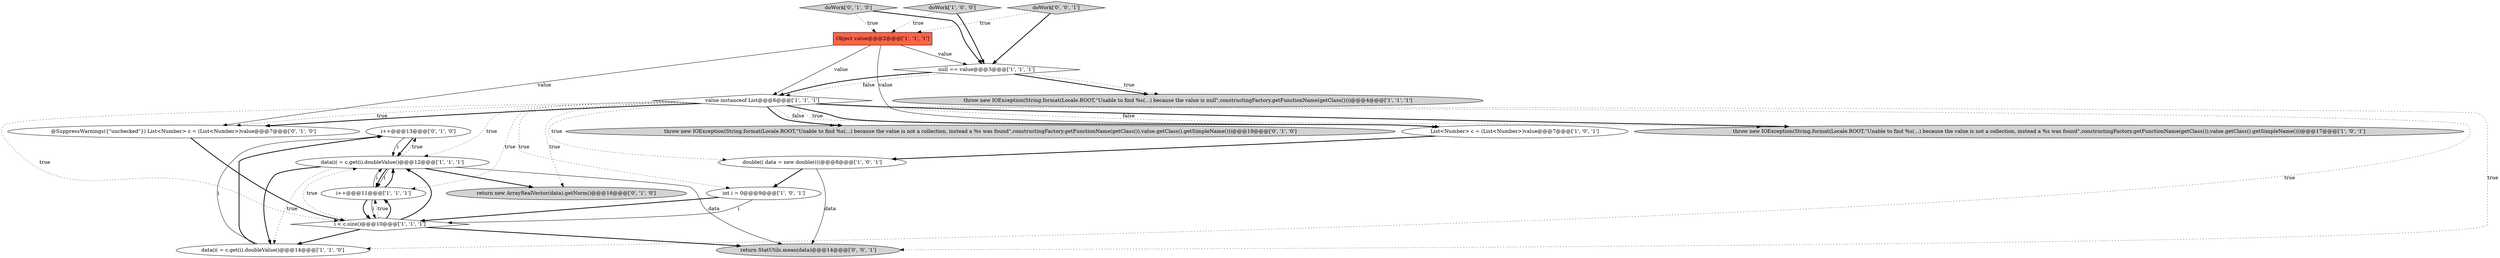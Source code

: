 digraph {
13 [style = filled, label = "i++@@@13@@@['0', '1', '0']", fillcolor = white, shape = ellipse image = "AAA0AAABBB2BBB"];
6 [style = filled, label = "double(( data = new double((((@@@8@@@['1', '0', '1']", fillcolor = white, shape = ellipse image = "AAA0AAABBB1BBB"];
9 [style = filled, label = "Object value@@@2@@@['1', '1', '1']", fillcolor = tomato, shape = box image = "AAA0AAABBB1BBB"];
8 [style = filled, label = "i++@@@11@@@['1', '1', '1']", fillcolor = white, shape = ellipse image = "AAA0AAABBB1BBB"];
0 [style = filled, label = "int i = 0@@@9@@@['1', '0', '1']", fillcolor = white, shape = ellipse image = "AAA0AAABBB1BBB"];
1 [style = filled, label = "data(i( = c.get(i).doubleValue()@@@14@@@['1', '1', '0']", fillcolor = white, shape = ellipse image = "AAA0AAABBB1BBB"];
14 [style = filled, label = "throw new IOException(String.format(Locale.ROOT,\"Unable to find %s(...) because the value is not a collection, instead a %s was found\",constructingFactory.getFunctionName(getClass()),value.getClass().getSimpleName()))@@@19@@@['0', '1', '0']", fillcolor = lightgray, shape = ellipse image = "AAA0AAABBB2BBB"];
17 [style = filled, label = "return new ArrayRealVector(data).getNorm()@@@16@@@['0', '1', '0']", fillcolor = lightgray, shape = ellipse image = "AAA0AAABBB2BBB"];
18 [style = filled, label = "return StatUtils.mean(data)@@@14@@@['0', '0', '1']", fillcolor = lightgray, shape = ellipse image = "AAA0AAABBB3BBB"];
7 [style = filled, label = "data(i( = c.get(i).doubleValue()@@@12@@@['1', '1', '1']", fillcolor = white, shape = ellipse image = "AAA0AAABBB1BBB"];
4 [style = filled, label = "doWork['1', '0', '0']", fillcolor = lightgray, shape = diamond image = "AAA0AAABBB1BBB"];
15 [style = filled, label = "doWork['0', '1', '0']", fillcolor = lightgray, shape = diamond image = "AAA0AAABBB2BBB"];
16 [style = filled, label = "@SuppressWarnings({\"unchecked\"}) List<Number> c = (List<Number>)value@@@7@@@['0', '1', '0']", fillcolor = white, shape = ellipse image = "AAA0AAABBB2BBB"];
2 [style = filled, label = "i < c.size()@@@10@@@['1', '1', '1']", fillcolor = white, shape = diamond image = "AAA0AAABBB1BBB"];
5 [style = filled, label = "value instanceof List@@@6@@@['1', '1', '1']", fillcolor = white, shape = diamond image = "AAA0AAABBB1BBB"];
11 [style = filled, label = "throw new IOException(String.format(Locale.ROOT,\"Unable to find %s(...) because the value is null\",constructingFactory.getFunctionName(getClass())))@@@4@@@['1', '1', '1']", fillcolor = lightgray, shape = ellipse image = "AAA0AAABBB1BBB"];
10 [style = filled, label = "List<Number> c = (List<Number>)value@@@7@@@['1', '0', '1']", fillcolor = white, shape = ellipse image = "AAA0AAABBB1BBB"];
19 [style = filled, label = "doWork['0', '0', '1']", fillcolor = lightgray, shape = diamond image = "AAA0AAABBB3BBB"];
3 [style = filled, label = "throw new IOException(String.format(Locale.ROOT,\"Unable to find %s(...) because the value is not a collection, instead a %s was found\",constructingFactory.getFunctionName(getClass()),value.getClass().getSimpleName()))@@@17@@@['1', '0', '1']", fillcolor = lightgray, shape = ellipse image = "AAA0AAABBB1BBB"];
12 [style = filled, label = "null == value@@@3@@@['1', '1', '1']", fillcolor = white, shape = diamond image = "AAA0AAABBB1BBB"];
5->17 [style = dotted, label="true"];
5->3 [style = bold, label=""];
5->10 [style = bold, label=""];
6->18 [style = solid, label="data"];
9->10 [style = solid, label="value"];
9->12 [style = solid, label="value"];
7->1 [style = bold, label=""];
7->17 [style = bold, label=""];
12->5 [style = bold, label=""];
5->18 [style = dotted, label="true"];
19->12 [style = bold, label=""];
2->1 [style = bold, label=""];
5->10 [style = dotted, label="true"];
7->13 [style = dotted, label="true"];
5->1 [style = dotted, label="true"];
0->2 [style = bold, label=""];
12->11 [style = bold, label=""];
13->7 [style = solid, label="i"];
5->6 [style = dotted, label="true"];
2->18 [style = bold, label=""];
6->0 [style = bold, label=""];
5->0 [style = dotted, label="true"];
5->14 [style = bold, label=""];
16->2 [style = bold, label=""];
7->8 [style = bold, label=""];
10->6 [style = bold, label=""];
1->13 [style = bold, label=""];
9->5 [style = solid, label="value"];
15->9 [style = dotted, label="true"];
8->7 [style = bold, label=""];
12->5 [style = dotted, label="false"];
5->14 [style = dotted, label="false"];
12->11 [style = dotted, label="true"];
5->16 [style = bold, label=""];
9->16 [style = solid, label="value"];
7->18 [style = solid, label="data"];
8->2 [style = bold, label=""];
5->7 [style = dotted, label="true"];
13->7 [style = bold, label=""];
2->7 [style = dotted, label="true"];
19->9 [style = dotted, label="true"];
5->16 [style = dotted, label="true"];
5->3 [style = dotted, label="false"];
8->2 [style = solid, label="i"];
4->12 [style = bold, label=""];
15->12 [style = bold, label=""];
2->7 [style = bold, label=""];
4->9 [style = dotted, label="true"];
5->8 [style = dotted, label="true"];
7->1 [style = dotted, label="true"];
7->8 [style = solid, label="i"];
8->7 [style = solid, label="i"];
1->13 [style = solid, label="i"];
2->8 [style = dotted, label="true"];
2->8 [style = bold, label=""];
5->2 [style = dotted, label="true"];
0->2 [style = solid, label="i"];
}
